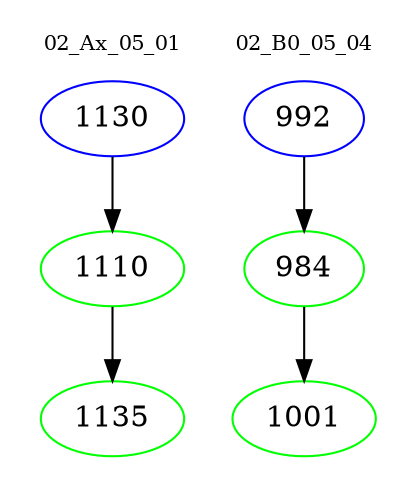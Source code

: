digraph{
subgraph cluster_0 {
color = white
label = "02_Ax_05_01";
fontsize=10;
T0_1130 [label="1130", color="blue"]
T0_1130 -> T0_1110 [color="black"]
T0_1110 [label="1110", color="green"]
T0_1110 -> T0_1135 [color="black"]
T0_1135 [label="1135", color="green"]
}
subgraph cluster_1 {
color = white
label = "02_B0_05_04";
fontsize=10;
T1_992 [label="992", color="blue"]
T1_992 -> T1_984 [color="black"]
T1_984 [label="984", color="green"]
T1_984 -> T1_1001 [color="black"]
T1_1001 [label="1001", color="green"]
}
}
